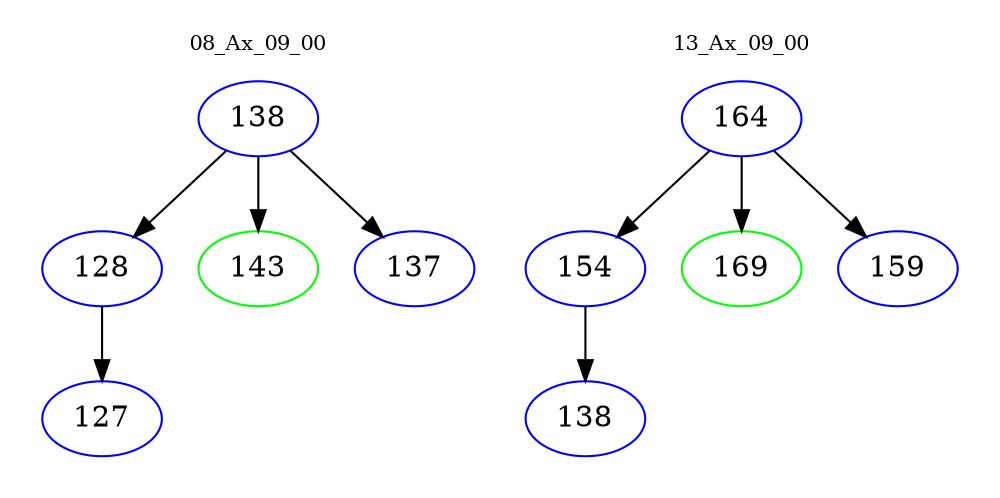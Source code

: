 digraph{
subgraph cluster_0 {
color = white
label = "08_Ax_09_00";
fontsize=10;
T0_138 [label="138", color="blue"]
T0_138 -> T0_128 [color="black"]
T0_128 [label="128", color="blue"]
T0_128 -> T0_127 [color="black"]
T0_127 [label="127", color="blue"]
T0_138 -> T0_143 [color="black"]
T0_143 [label="143", color="green"]
T0_138 -> T0_137 [color="black"]
T0_137 [label="137", color="blue"]
}
subgraph cluster_1 {
color = white
label = "13_Ax_09_00";
fontsize=10;
T1_164 [label="164", color="blue"]
T1_164 -> T1_154 [color="black"]
T1_154 [label="154", color="blue"]
T1_154 -> T1_138 [color="black"]
T1_138 [label="138", color="blue"]
T1_164 -> T1_169 [color="black"]
T1_169 [label="169", color="green"]
T1_164 -> T1_159 [color="black"]
T1_159 [label="159", color="blue"]
}
}
